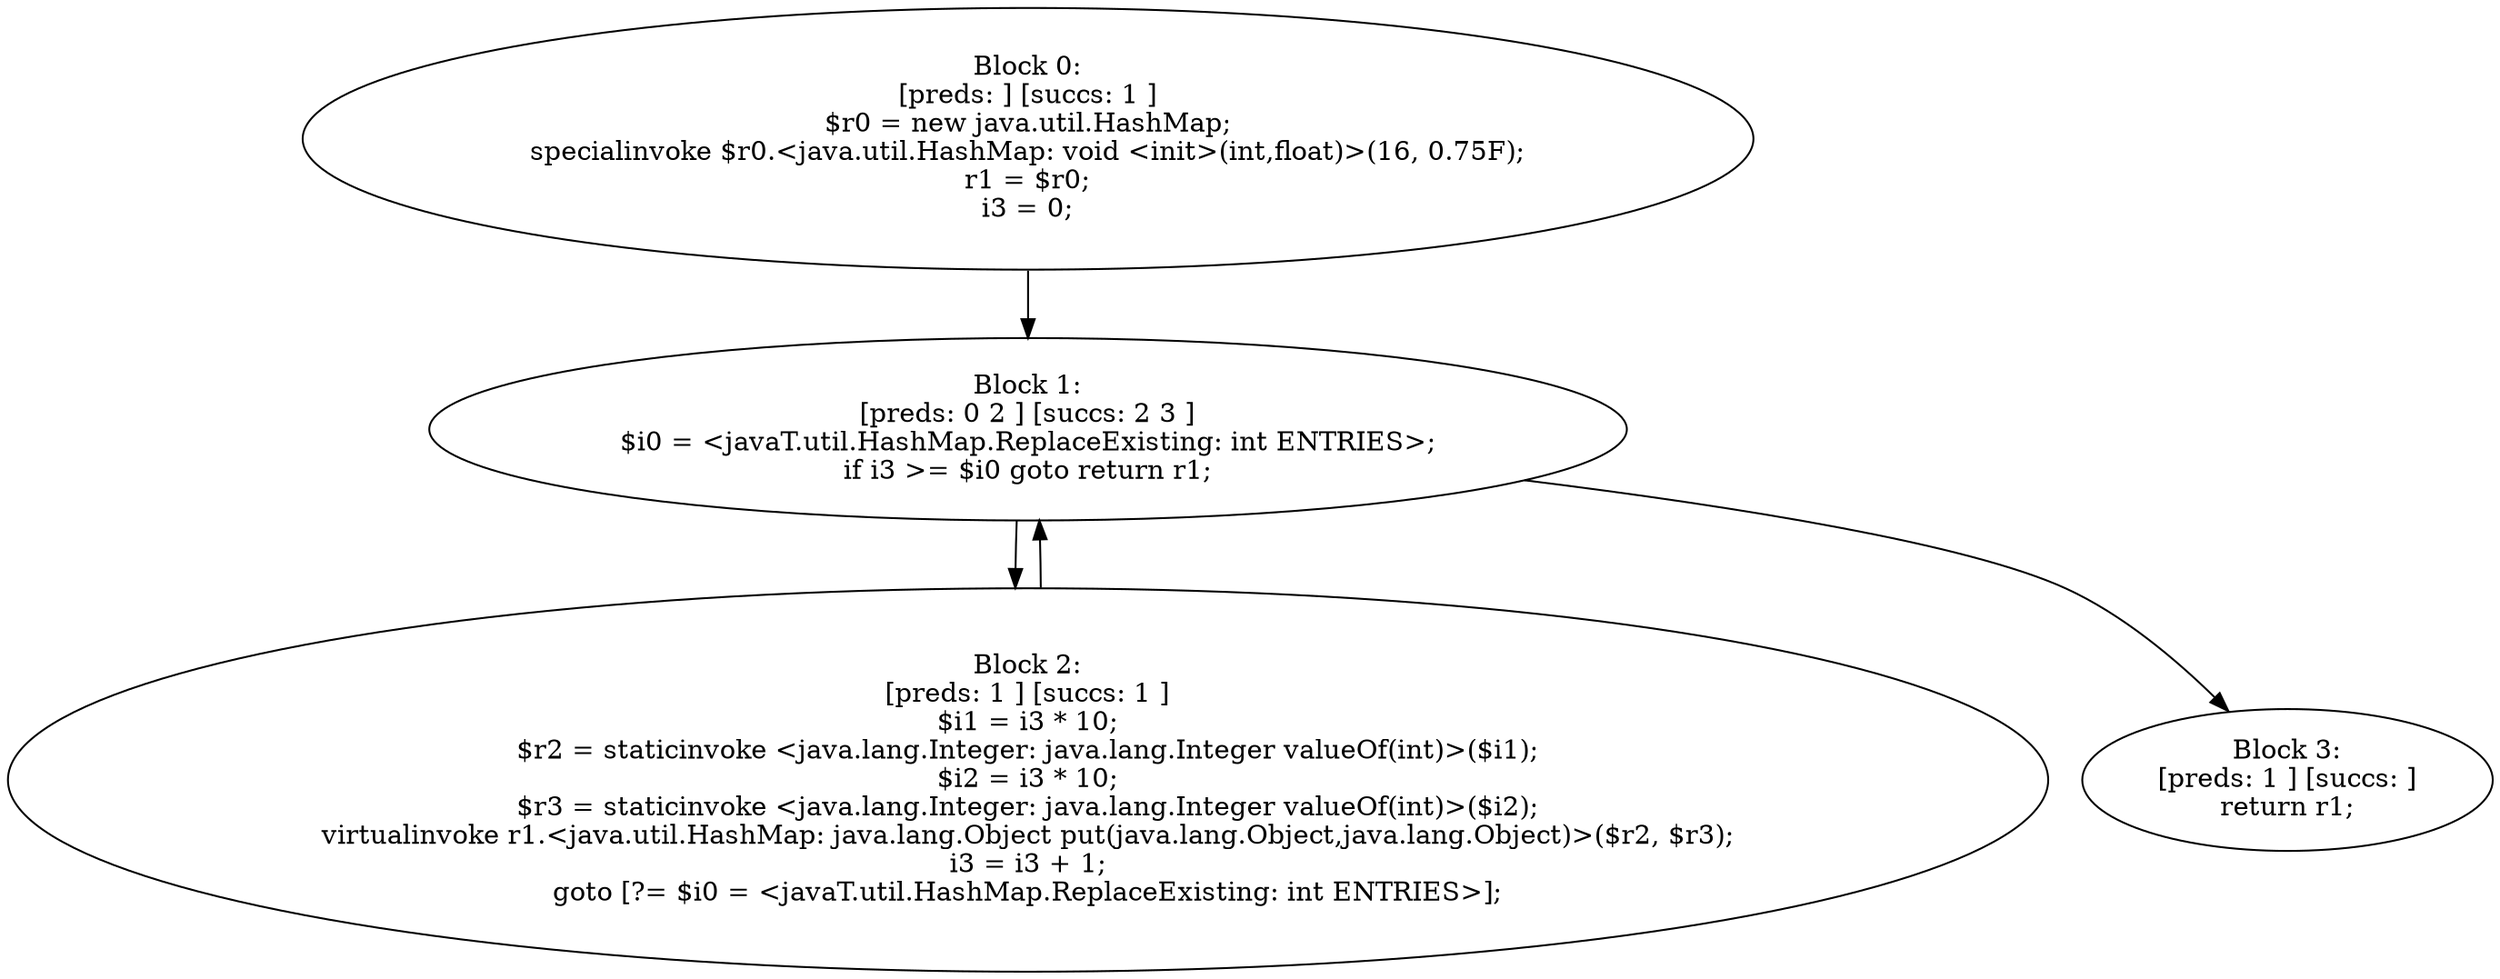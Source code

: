digraph "unitGraph" {
    "Block 0:
[preds: ] [succs: 1 ]
$r0 = new java.util.HashMap;
specialinvoke $r0.<java.util.HashMap: void <init>(int,float)>(16, 0.75F);
r1 = $r0;
i3 = 0;
"
    "Block 1:
[preds: 0 2 ] [succs: 2 3 ]
$i0 = <javaT.util.HashMap.ReplaceExisting: int ENTRIES>;
if i3 >= $i0 goto return r1;
"
    "Block 2:
[preds: 1 ] [succs: 1 ]
$i1 = i3 * 10;
$r2 = staticinvoke <java.lang.Integer: java.lang.Integer valueOf(int)>($i1);
$i2 = i3 * 10;
$r3 = staticinvoke <java.lang.Integer: java.lang.Integer valueOf(int)>($i2);
virtualinvoke r1.<java.util.HashMap: java.lang.Object put(java.lang.Object,java.lang.Object)>($r2, $r3);
i3 = i3 + 1;
goto [?= $i0 = <javaT.util.HashMap.ReplaceExisting: int ENTRIES>];
"
    "Block 3:
[preds: 1 ] [succs: ]
return r1;
"
    "Block 0:
[preds: ] [succs: 1 ]
$r0 = new java.util.HashMap;
specialinvoke $r0.<java.util.HashMap: void <init>(int,float)>(16, 0.75F);
r1 = $r0;
i3 = 0;
"->"Block 1:
[preds: 0 2 ] [succs: 2 3 ]
$i0 = <javaT.util.HashMap.ReplaceExisting: int ENTRIES>;
if i3 >= $i0 goto return r1;
";
    "Block 1:
[preds: 0 2 ] [succs: 2 3 ]
$i0 = <javaT.util.HashMap.ReplaceExisting: int ENTRIES>;
if i3 >= $i0 goto return r1;
"->"Block 2:
[preds: 1 ] [succs: 1 ]
$i1 = i3 * 10;
$r2 = staticinvoke <java.lang.Integer: java.lang.Integer valueOf(int)>($i1);
$i2 = i3 * 10;
$r3 = staticinvoke <java.lang.Integer: java.lang.Integer valueOf(int)>($i2);
virtualinvoke r1.<java.util.HashMap: java.lang.Object put(java.lang.Object,java.lang.Object)>($r2, $r3);
i3 = i3 + 1;
goto [?= $i0 = <javaT.util.HashMap.ReplaceExisting: int ENTRIES>];
";
    "Block 1:
[preds: 0 2 ] [succs: 2 3 ]
$i0 = <javaT.util.HashMap.ReplaceExisting: int ENTRIES>;
if i3 >= $i0 goto return r1;
"->"Block 3:
[preds: 1 ] [succs: ]
return r1;
";
    "Block 2:
[preds: 1 ] [succs: 1 ]
$i1 = i3 * 10;
$r2 = staticinvoke <java.lang.Integer: java.lang.Integer valueOf(int)>($i1);
$i2 = i3 * 10;
$r3 = staticinvoke <java.lang.Integer: java.lang.Integer valueOf(int)>($i2);
virtualinvoke r1.<java.util.HashMap: java.lang.Object put(java.lang.Object,java.lang.Object)>($r2, $r3);
i3 = i3 + 1;
goto [?= $i0 = <javaT.util.HashMap.ReplaceExisting: int ENTRIES>];
"->"Block 1:
[preds: 0 2 ] [succs: 2 3 ]
$i0 = <javaT.util.HashMap.ReplaceExisting: int ENTRIES>;
if i3 >= $i0 goto return r1;
";
}
